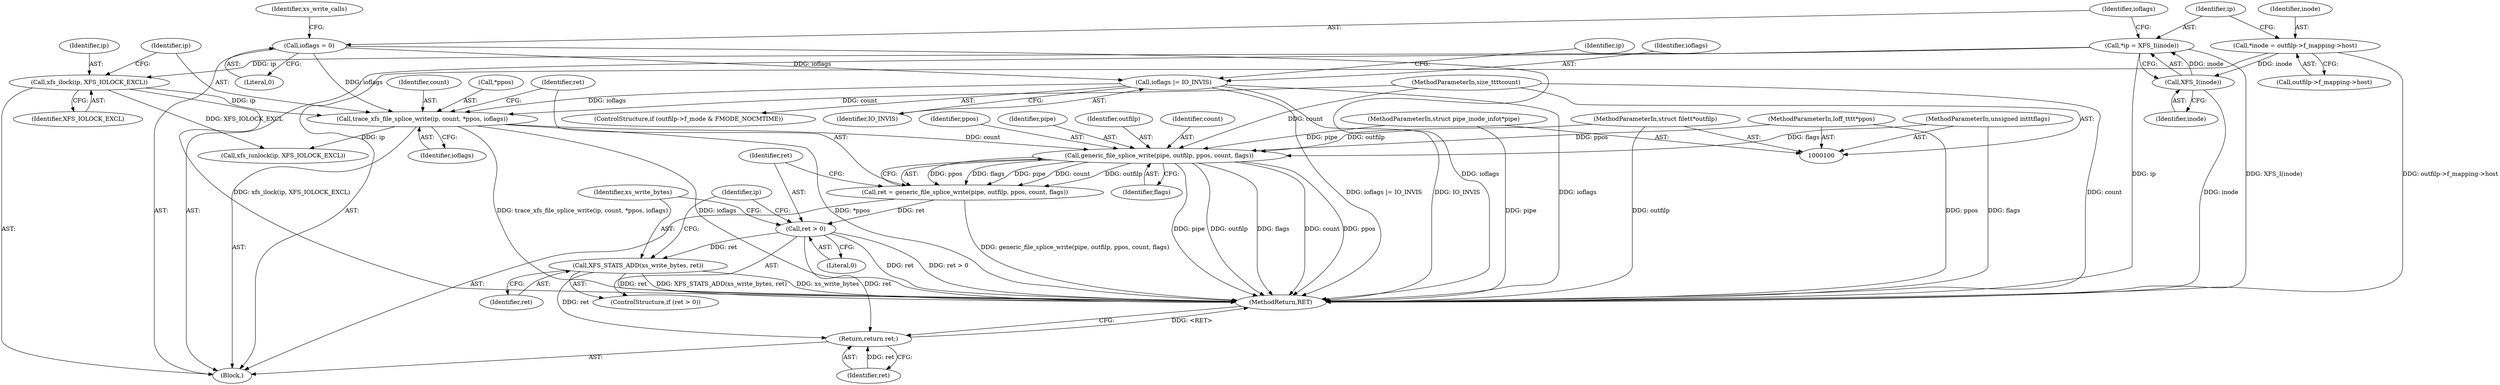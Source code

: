 digraph "1_linux_8d0207652cbe27d1f962050737848e5ad4671958@API" {
"1000155" [label="(Call,generic_file_splice_write(pipe, outfilp, ppos, count, flags))"];
"1000101" [label="(MethodParameterIn,struct pipe_inode_info\t*pipe)"];
"1000102" [label="(MethodParameterIn,struct file\t\t*outfilp)"];
"1000103" [label="(MethodParameterIn,loff_t\t\t\t*ppos)"];
"1000147" [label="(Call,trace_xfs_file_splice_write(ip, count, *ppos, ioflags))"];
"1000144" [label="(Call,xfs_ilock(ip, XFS_IOLOCK_EXCL))"];
"1000116" [label="(Call,*ip = XFS_I(inode))"];
"1000118" [label="(Call,XFS_I(inode))"];
"1000108" [label="(Call,*inode = outfilp->f_mapping->host)"];
"1000104" [label="(MethodParameterIn,size_t\t\t\tcount)"];
"1000133" [label="(Call,ioflags |= IO_INVIS)"];
"1000121" [label="(Call,ioflags = 0)"];
"1000105" [label="(MethodParameterIn,unsigned int\t\tflags)"];
"1000153" [label="(Call,ret = generic_file_splice_write(pipe, outfilp, ppos, count, flags))"];
"1000162" [label="(Call,ret > 0)"];
"1000165" [label="(Call,XFS_STATS_ADD(xs_write_bytes, ret))"];
"1000171" [label="(Return,return ret;)"];
"1000150" [label="(Call,*ppos)"];
"1000109" [label="(Identifier,inode)"];
"1000171" [label="(Return,return ret;)"];
"1000149" [label="(Identifier,count)"];
"1000102" [label="(MethodParameterIn,struct file\t\t*outfilp)"];
"1000121" [label="(Call,ioflags = 0)"];
"1000126" [label="(Identifier,xs_write_calls)"];
"1000160" [label="(Identifier,flags)"];
"1000153" [label="(Call,ret = generic_file_splice_write(pipe, outfilp, ppos, count, flags))"];
"1000147" [label="(Call,trace_xfs_file_splice_write(ip, count, *ppos, ioflags))"];
"1000146" [label="(Identifier,XFS_IOLOCK_EXCL)"];
"1000162" [label="(Call,ret > 0)"];
"1000167" [label="(Identifier,ret)"];
"1000156" [label="(Identifier,pipe)"];
"1000165" [label="(Call,XFS_STATS_ADD(xs_write_bytes, ret))"];
"1000122" [label="(Identifier,ioflags)"];
"1000164" [label="(Literal,0)"];
"1000101" [label="(MethodParameterIn,struct pipe_inode_info\t*pipe)"];
"1000152" [label="(Identifier,ioflags)"];
"1000127" [label="(ControlStructure,if (outfilp->f_mode & FMODE_NOCMTIME))"];
"1000118" [label="(Call,XFS_I(inode))"];
"1000119" [label="(Identifier,inode)"];
"1000157" [label="(Identifier,outfilp)"];
"1000139" [label="(Identifier,ip)"];
"1000105" [label="(MethodParameterIn,unsigned int\t\tflags)"];
"1000159" [label="(Identifier,count)"];
"1000163" [label="(Identifier,ret)"];
"1000161" [label="(ControlStructure,if (ret > 0))"];
"1000166" [label="(Identifier,xs_write_bytes)"];
"1000104" [label="(MethodParameterIn,size_t\t\t\tcount)"];
"1000148" [label="(Identifier,ip)"];
"1000106" [label="(Block,)"];
"1000173" [label="(MethodReturn,RET)"];
"1000155" [label="(Call,generic_file_splice_write(pipe, outfilp, ppos, count, flags))"];
"1000158" [label="(Identifier,ppos)"];
"1000133" [label="(Call,ioflags |= IO_INVIS)"];
"1000116" [label="(Call,*ip = XFS_I(inode))"];
"1000123" [label="(Literal,0)"];
"1000134" [label="(Identifier,ioflags)"];
"1000145" [label="(Identifier,ip)"];
"1000154" [label="(Identifier,ret)"];
"1000108" [label="(Call,*inode = outfilp->f_mapping->host)"];
"1000169" [label="(Identifier,ip)"];
"1000172" [label="(Identifier,ret)"];
"1000103" [label="(MethodParameterIn,loff_t\t\t\t*ppos)"];
"1000135" [label="(Identifier,IO_INVIS)"];
"1000117" [label="(Identifier,ip)"];
"1000168" [label="(Call,xfs_iunlock(ip, XFS_IOLOCK_EXCL))"];
"1000144" [label="(Call,xfs_ilock(ip, XFS_IOLOCK_EXCL))"];
"1000110" [label="(Call,outfilp->f_mapping->host)"];
"1000155" -> "1000153"  [label="AST: "];
"1000155" -> "1000160"  [label="CFG: "];
"1000156" -> "1000155"  [label="AST: "];
"1000157" -> "1000155"  [label="AST: "];
"1000158" -> "1000155"  [label="AST: "];
"1000159" -> "1000155"  [label="AST: "];
"1000160" -> "1000155"  [label="AST: "];
"1000153" -> "1000155"  [label="CFG: "];
"1000155" -> "1000173"  [label="DDG: outfilp"];
"1000155" -> "1000173"  [label="DDG: flags"];
"1000155" -> "1000173"  [label="DDG: count"];
"1000155" -> "1000173"  [label="DDG: ppos"];
"1000155" -> "1000173"  [label="DDG: pipe"];
"1000155" -> "1000153"  [label="DDG: ppos"];
"1000155" -> "1000153"  [label="DDG: flags"];
"1000155" -> "1000153"  [label="DDG: pipe"];
"1000155" -> "1000153"  [label="DDG: count"];
"1000155" -> "1000153"  [label="DDG: outfilp"];
"1000101" -> "1000155"  [label="DDG: pipe"];
"1000102" -> "1000155"  [label="DDG: outfilp"];
"1000103" -> "1000155"  [label="DDG: ppos"];
"1000147" -> "1000155"  [label="DDG: count"];
"1000104" -> "1000155"  [label="DDG: count"];
"1000105" -> "1000155"  [label="DDG: flags"];
"1000101" -> "1000100"  [label="AST: "];
"1000101" -> "1000173"  [label="DDG: pipe"];
"1000102" -> "1000100"  [label="AST: "];
"1000102" -> "1000173"  [label="DDG: outfilp"];
"1000103" -> "1000100"  [label="AST: "];
"1000103" -> "1000173"  [label="DDG: ppos"];
"1000147" -> "1000106"  [label="AST: "];
"1000147" -> "1000152"  [label="CFG: "];
"1000148" -> "1000147"  [label="AST: "];
"1000149" -> "1000147"  [label="AST: "];
"1000150" -> "1000147"  [label="AST: "];
"1000152" -> "1000147"  [label="AST: "];
"1000154" -> "1000147"  [label="CFG: "];
"1000147" -> "1000173"  [label="DDG: ioflags"];
"1000147" -> "1000173"  [label="DDG: *ppos"];
"1000147" -> "1000173"  [label="DDG: trace_xfs_file_splice_write(ip, count, *ppos, ioflags)"];
"1000144" -> "1000147"  [label="DDG: ip"];
"1000104" -> "1000147"  [label="DDG: count"];
"1000133" -> "1000147"  [label="DDG: ioflags"];
"1000121" -> "1000147"  [label="DDG: ioflags"];
"1000147" -> "1000168"  [label="DDG: ip"];
"1000144" -> "1000106"  [label="AST: "];
"1000144" -> "1000146"  [label="CFG: "];
"1000145" -> "1000144"  [label="AST: "];
"1000146" -> "1000144"  [label="AST: "];
"1000148" -> "1000144"  [label="CFG: "];
"1000144" -> "1000173"  [label="DDG: xfs_ilock(ip, XFS_IOLOCK_EXCL)"];
"1000116" -> "1000144"  [label="DDG: ip"];
"1000144" -> "1000168"  [label="DDG: XFS_IOLOCK_EXCL"];
"1000116" -> "1000106"  [label="AST: "];
"1000116" -> "1000118"  [label="CFG: "];
"1000117" -> "1000116"  [label="AST: "];
"1000118" -> "1000116"  [label="AST: "];
"1000122" -> "1000116"  [label="CFG: "];
"1000116" -> "1000173"  [label="DDG: XFS_I(inode)"];
"1000116" -> "1000173"  [label="DDG: ip"];
"1000118" -> "1000116"  [label="DDG: inode"];
"1000118" -> "1000119"  [label="CFG: "];
"1000119" -> "1000118"  [label="AST: "];
"1000118" -> "1000173"  [label="DDG: inode"];
"1000108" -> "1000118"  [label="DDG: inode"];
"1000108" -> "1000106"  [label="AST: "];
"1000108" -> "1000110"  [label="CFG: "];
"1000109" -> "1000108"  [label="AST: "];
"1000110" -> "1000108"  [label="AST: "];
"1000117" -> "1000108"  [label="CFG: "];
"1000108" -> "1000173"  [label="DDG: outfilp->f_mapping->host"];
"1000104" -> "1000100"  [label="AST: "];
"1000104" -> "1000173"  [label="DDG: count"];
"1000133" -> "1000127"  [label="AST: "];
"1000133" -> "1000135"  [label="CFG: "];
"1000134" -> "1000133"  [label="AST: "];
"1000135" -> "1000133"  [label="AST: "];
"1000139" -> "1000133"  [label="CFG: "];
"1000133" -> "1000173"  [label="DDG: ioflags"];
"1000133" -> "1000173"  [label="DDG: ioflags |= IO_INVIS"];
"1000133" -> "1000173"  [label="DDG: IO_INVIS"];
"1000121" -> "1000133"  [label="DDG: ioflags"];
"1000121" -> "1000106"  [label="AST: "];
"1000121" -> "1000123"  [label="CFG: "];
"1000122" -> "1000121"  [label="AST: "];
"1000123" -> "1000121"  [label="AST: "];
"1000126" -> "1000121"  [label="CFG: "];
"1000121" -> "1000173"  [label="DDG: ioflags"];
"1000105" -> "1000100"  [label="AST: "];
"1000105" -> "1000173"  [label="DDG: flags"];
"1000153" -> "1000106"  [label="AST: "];
"1000154" -> "1000153"  [label="AST: "];
"1000163" -> "1000153"  [label="CFG: "];
"1000153" -> "1000173"  [label="DDG: generic_file_splice_write(pipe, outfilp, ppos, count, flags)"];
"1000153" -> "1000162"  [label="DDG: ret"];
"1000162" -> "1000161"  [label="AST: "];
"1000162" -> "1000164"  [label="CFG: "];
"1000163" -> "1000162"  [label="AST: "];
"1000164" -> "1000162"  [label="AST: "];
"1000166" -> "1000162"  [label="CFG: "];
"1000169" -> "1000162"  [label="CFG: "];
"1000162" -> "1000173"  [label="DDG: ret"];
"1000162" -> "1000173"  [label="DDG: ret > 0"];
"1000162" -> "1000165"  [label="DDG: ret"];
"1000162" -> "1000171"  [label="DDG: ret"];
"1000165" -> "1000161"  [label="AST: "];
"1000165" -> "1000167"  [label="CFG: "];
"1000166" -> "1000165"  [label="AST: "];
"1000167" -> "1000165"  [label="AST: "];
"1000169" -> "1000165"  [label="CFG: "];
"1000165" -> "1000173"  [label="DDG: XFS_STATS_ADD(xs_write_bytes, ret)"];
"1000165" -> "1000173"  [label="DDG: xs_write_bytes"];
"1000165" -> "1000173"  [label="DDG: ret"];
"1000165" -> "1000171"  [label="DDG: ret"];
"1000171" -> "1000106"  [label="AST: "];
"1000171" -> "1000172"  [label="CFG: "];
"1000172" -> "1000171"  [label="AST: "];
"1000173" -> "1000171"  [label="CFG: "];
"1000171" -> "1000173"  [label="DDG: <RET>"];
"1000172" -> "1000171"  [label="DDG: ret"];
}
